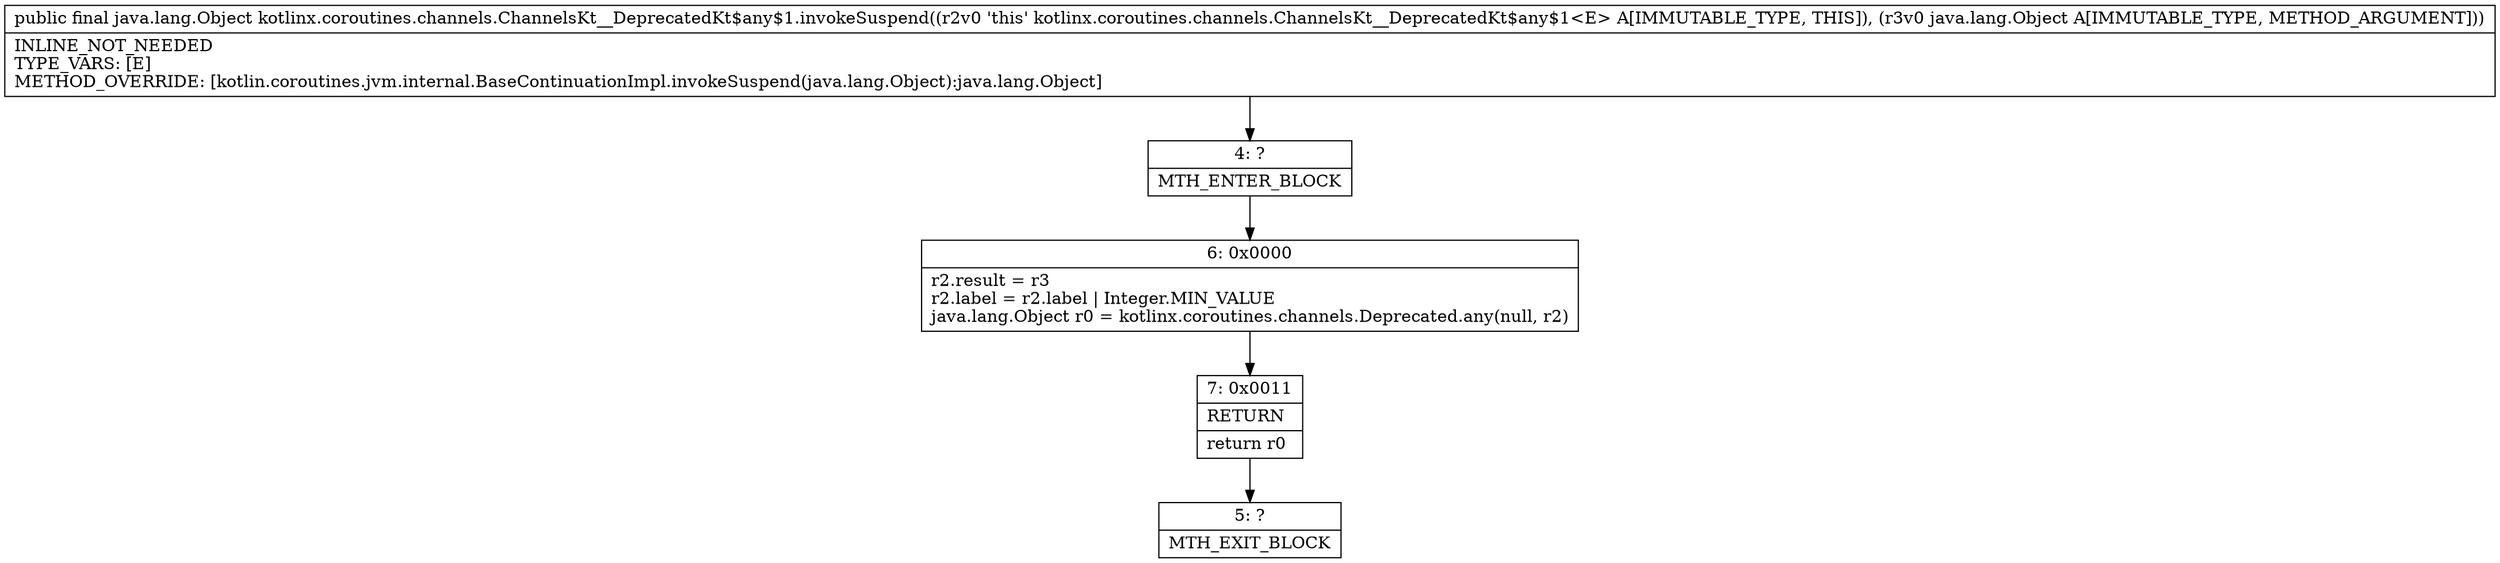 digraph "CFG forkotlinx.coroutines.channels.ChannelsKt__DeprecatedKt$any$1.invokeSuspend(Ljava\/lang\/Object;)Ljava\/lang\/Object;" {
Node_4 [shape=record,label="{4\:\ ?|MTH_ENTER_BLOCK\l}"];
Node_6 [shape=record,label="{6\:\ 0x0000|r2.result = r3\lr2.label = r2.label \| Integer.MIN_VALUE\ljava.lang.Object r0 = kotlinx.coroutines.channels.Deprecated.any(null, r2)\l}"];
Node_7 [shape=record,label="{7\:\ 0x0011|RETURN\l|return r0\l}"];
Node_5 [shape=record,label="{5\:\ ?|MTH_EXIT_BLOCK\l}"];
MethodNode[shape=record,label="{public final java.lang.Object kotlinx.coroutines.channels.ChannelsKt__DeprecatedKt$any$1.invokeSuspend((r2v0 'this' kotlinx.coroutines.channels.ChannelsKt__DeprecatedKt$any$1\<E\> A[IMMUTABLE_TYPE, THIS]), (r3v0 java.lang.Object A[IMMUTABLE_TYPE, METHOD_ARGUMENT]))  | INLINE_NOT_NEEDED\lTYPE_VARS: [E]\lMETHOD_OVERRIDE: [kotlin.coroutines.jvm.internal.BaseContinuationImpl.invokeSuspend(java.lang.Object):java.lang.Object]\l}"];
MethodNode -> Node_4;Node_4 -> Node_6;
Node_6 -> Node_7;
Node_7 -> Node_5;
}

